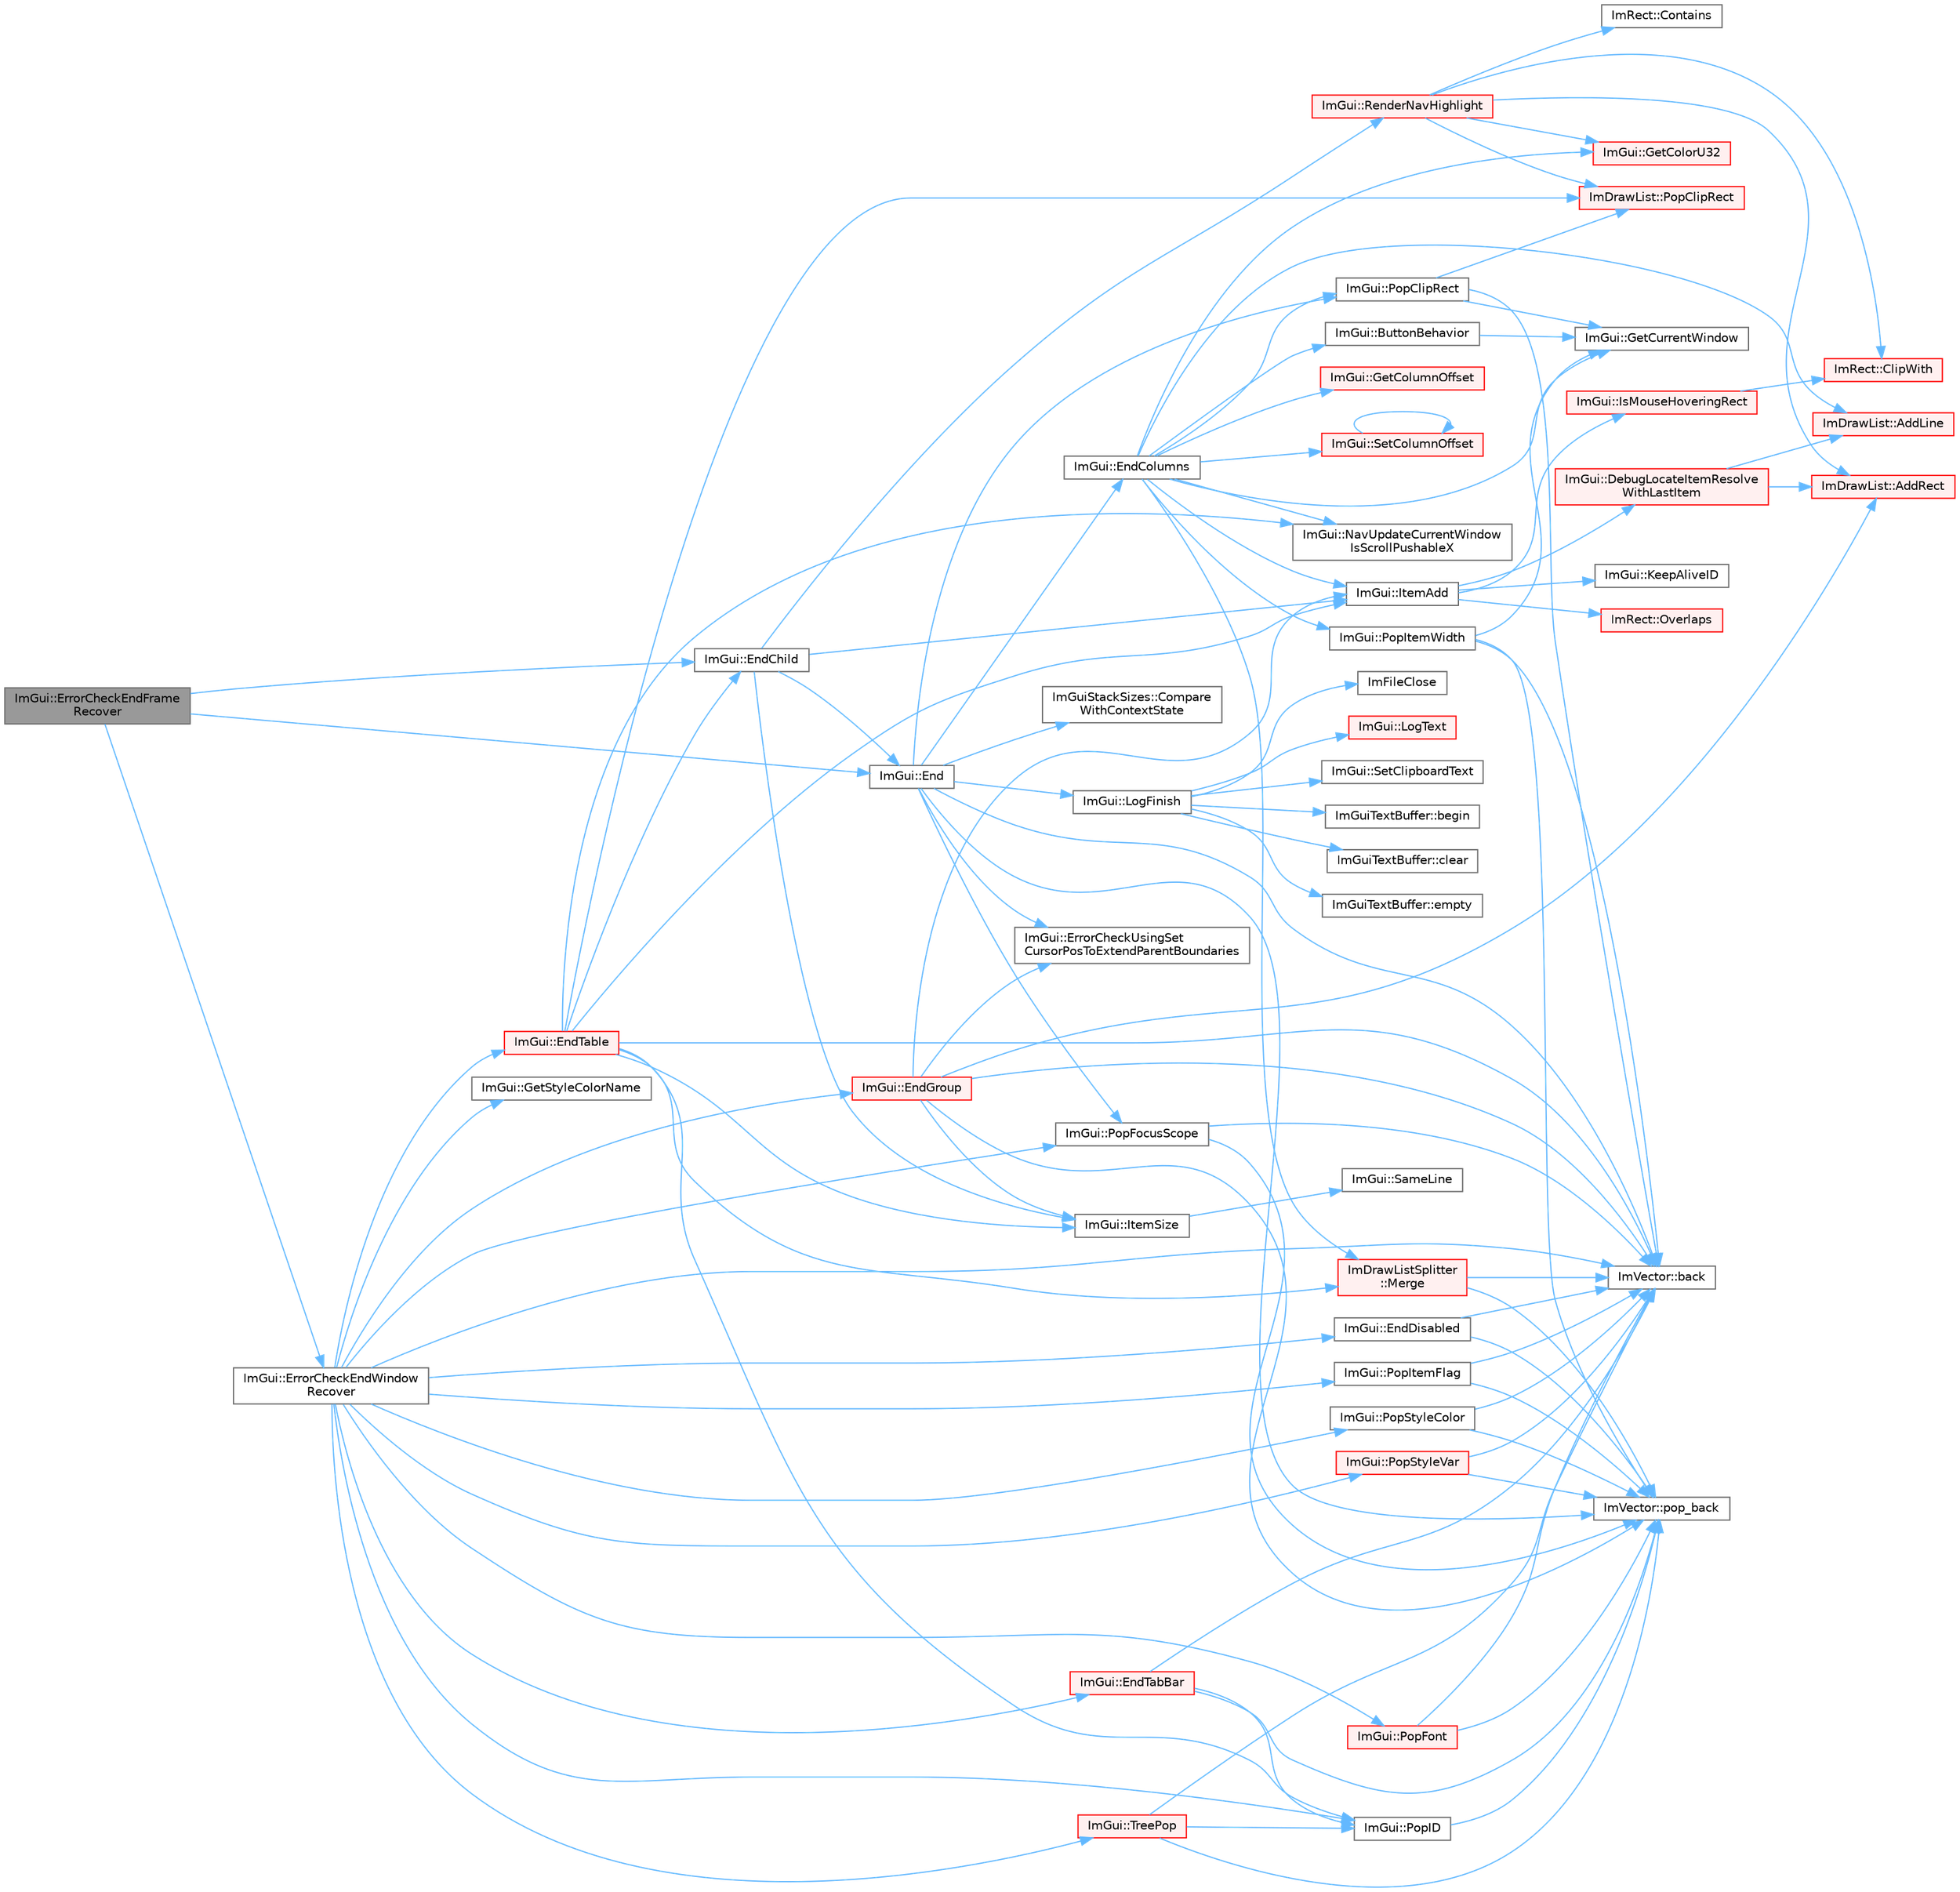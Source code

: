 digraph "ImGui::ErrorCheckEndFrameRecover"
{
 // LATEX_PDF_SIZE
  bgcolor="transparent";
  edge [fontname=Helvetica,fontsize=10,labelfontname=Helvetica,labelfontsize=10];
  node [fontname=Helvetica,fontsize=10,shape=box,height=0.2,width=0.4];
  rankdir="LR";
  Node1 [id="Node000001",label="ImGui::ErrorCheckEndFrame\lRecover",height=0.2,width=0.4,color="gray40", fillcolor="grey60", style="filled", fontcolor="black",tooltip=" "];
  Node1 -> Node2 [id="edge1_Node000001_Node000002",color="steelblue1",style="solid",tooltip=" "];
  Node2 [id="Node000002",label="ImGui::End",height=0.2,width=0.4,color="grey40", fillcolor="white", style="filled",URL="$namespace_im_gui.html#a5479d93794a004c67ceb6d13f37c8254",tooltip=" "];
  Node2 -> Node3 [id="edge2_Node000002_Node000003",color="steelblue1",style="solid",tooltip=" "];
  Node3 [id="Node000003",label="ImVector::back",height=0.2,width=0.4,color="grey40", fillcolor="white", style="filled",URL="$struct_im_vector.html#a2d80e87e81b1b01143c8d8be93e6fde1",tooltip=" "];
  Node2 -> Node4 [id="edge3_Node000002_Node000004",color="steelblue1",style="solid",tooltip=" "];
  Node4 [id="Node000004",label="ImGuiStackSizes::Compare\lWithContextState",height=0.2,width=0.4,color="grey40", fillcolor="white", style="filled",URL="$struct_im_gui_stack_sizes.html#a800d27777904276582b3a6d8c2cab961",tooltip=" "];
  Node2 -> Node5 [id="edge4_Node000002_Node000005",color="steelblue1",style="solid",tooltip=" "];
  Node5 [id="Node000005",label="ImGui::EndColumns",height=0.2,width=0.4,color="grey40", fillcolor="white", style="filled",URL="$namespace_im_gui.html#af93bed3bce5475fe4d525d744f16aa20",tooltip=" "];
  Node5 -> Node6 [id="edge5_Node000005_Node000006",color="steelblue1",style="solid",tooltip=" "];
  Node6 [id="Node000006",label="ImDrawList::AddLine",height=0.2,width=0.4,color="red", fillcolor="#FFF0F0", style="filled",URL="$struct_im_draw_list.html#aa21e5a1c6e00239581f97d344fc0db61",tooltip=" "];
  Node5 -> Node13 [id="edge6_Node000005_Node000013",color="steelblue1",style="solid",tooltip=" "];
  Node13 [id="Node000013",label="ImGui::ButtonBehavior",height=0.2,width=0.4,color="grey40", fillcolor="white", style="filled",URL="$namespace_im_gui.html#a65a4f18b1bc8ce0f351687922089f374",tooltip=" "];
  Node13 -> Node14 [id="edge7_Node000013_Node000014",color="steelblue1",style="solid",tooltip=" "];
  Node14 [id="Node000014",label="ImGui::GetCurrentWindow",height=0.2,width=0.4,color="grey40", fillcolor="white", style="filled",URL="$namespace_im_gui.html#ac452417b5004ca16a814a72cff153526",tooltip=" "];
  Node5 -> Node15 [id="edge8_Node000005_Node000015",color="steelblue1",style="solid",tooltip=" "];
  Node15 [id="Node000015",label="ImGui::GetColorU32",height=0.2,width=0.4,color="red", fillcolor="#FFF0F0", style="filled",URL="$namespace_im_gui.html#a0de2d9bd347d9866511eb8d014e62556",tooltip=" "];
  Node5 -> Node17 [id="edge9_Node000005_Node000017",color="steelblue1",style="solid",tooltip=" "];
  Node17 [id="Node000017",label="ImGui::GetColumnOffset",height=0.2,width=0.4,color="red", fillcolor="#FFF0F0", style="filled",URL="$namespace_im_gui.html#a79c22e9c5c208b6c9534a273be71a9e6",tooltip=" "];
  Node5 -> Node14 [id="edge10_Node000005_Node000014",color="steelblue1",style="solid",tooltip=" "];
  Node5 -> Node43 [id="edge11_Node000005_Node000043",color="steelblue1",style="solid",tooltip=" "];
  Node43 [id="Node000043",label="ImGui::ItemAdd",height=0.2,width=0.4,color="grey40", fillcolor="white", style="filled",URL="$namespace_im_gui.html#a5de8ecd4c80efdca1af7329a2a48121c",tooltip=" "];
  Node43 -> Node44 [id="edge12_Node000043_Node000044",color="steelblue1",style="solid",tooltip=" "];
  Node44 [id="Node000044",label="ImGui::DebugLocateItemResolve\lWithLastItem",height=0.2,width=0.4,color="red", fillcolor="#FFF0F0", style="filled",URL="$namespace_im_gui.html#ae8ab0d7dfc90af8e82db3ed9e7829219",tooltip=" "];
  Node44 -> Node6 [id="edge13_Node000044_Node000006",color="steelblue1",style="solid",tooltip=" "];
  Node44 -> Node45 [id="edge14_Node000044_Node000045",color="steelblue1",style="solid",tooltip=" "];
  Node45 [id="Node000045",label="ImDrawList::AddRect",height=0.2,width=0.4,color="red", fillcolor="#FFF0F0", style="filled",URL="$struct_im_draw_list.html#ad96f10a3e954fe0c5b7c96d4e205af7b",tooltip=" "];
  Node43 -> Node52 [id="edge15_Node000043_Node000052",color="steelblue1",style="solid",tooltip=" "];
  Node52 [id="Node000052",label="ImGui::IsMouseHoveringRect",height=0.2,width=0.4,color="red", fillcolor="#FFF0F0", style="filled",URL="$namespace_im_gui.html#ae0b8ea0e06c457316d6aed6c5b2a1c25",tooltip=" "];
  Node52 -> Node53 [id="edge16_Node000052_Node000053",color="steelblue1",style="solid",tooltip=" "];
  Node53 [id="Node000053",label="ImRect::ClipWith",height=0.2,width=0.4,color="red", fillcolor="#FFF0F0", style="filled",URL="$struct_im_rect.html#ac02d5cf6ce0358aea9ed9df43d368f3f",tooltip=" "];
  Node43 -> Node55 [id="edge17_Node000043_Node000055",color="steelblue1",style="solid",tooltip=" "];
  Node55 [id="Node000055",label="ImGui::KeepAliveID",height=0.2,width=0.4,color="grey40", fillcolor="white", style="filled",URL="$namespace_im_gui.html#a85a245c78a9f7c351636bdad6e60c488",tooltip=" "];
  Node43 -> Node56 [id="edge18_Node000043_Node000056",color="steelblue1",style="solid",tooltip=" "];
  Node56 [id="Node000056",label="ImRect::Overlaps",height=0.2,width=0.4,color="red", fillcolor="#FFF0F0", style="filled",URL="$struct_im_rect.html#a0af3bade3781e5e7c6afdf71ccfb0d43",tooltip=" "];
  Node5 -> Node57 [id="edge19_Node000005_Node000057",color="steelblue1",style="solid",tooltip=" "];
  Node57 [id="Node000057",label="ImDrawListSplitter\l::Merge",height=0.2,width=0.4,color="red", fillcolor="#FFF0F0", style="filled",URL="$struct_im_draw_list_splitter.html#af3fc4bad2abca9e481d476d1877ba5be",tooltip=" "];
  Node57 -> Node3 [id="edge20_Node000057_Node000003",color="steelblue1",style="solid",tooltip=" "];
  Node57 -> Node33 [id="edge21_Node000057_Node000033",color="steelblue1",style="solid",tooltip=" "];
  Node33 [id="Node000033",label="ImVector::pop_back",height=0.2,width=0.4,color="grey40", fillcolor="white", style="filled",URL="$struct_im_vector.html#a3db7ce62d3c429effdb893fbf7148c1c",tooltip=" "];
  Node5 -> Node60 [id="edge22_Node000005_Node000060",color="steelblue1",style="solid",tooltip=" "];
  Node60 [id="Node000060",label="ImGui::NavUpdateCurrentWindow\lIsScrollPushableX",height=0.2,width=0.4,color="grey40", fillcolor="white", style="filled",URL="$namespace_im_gui.html#a5c0c081852a520c006a0b084d0e8b0cb",tooltip=" "];
  Node5 -> Node61 [id="edge23_Node000005_Node000061",color="steelblue1",style="solid",tooltip=" "];
  Node61 [id="Node000061",label="ImGui::PopClipRect",height=0.2,width=0.4,color="grey40", fillcolor="white", style="filled",URL="$namespace_im_gui.html#aef1c8a6e5a3c70cb10d03d2a2a66dfd8",tooltip=" "];
  Node61 -> Node3 [id="edge24_Node000061_Node000003",color="steelblue1",style="solid",tooltip=" "];
  Node61 -> Node14 [id="edge25_Node000061_Node000014",color="steelblue1",style="solid",tooltip=" "];
  Node61 -> Node62 [id="edge26_Node000061_Node000062",color="steelblue1",style="solid",tooltip=" "];
  Node62 [id="Node000062",label="ImDrawList::PopClipRect",height=0.2,width=0.4,color="red", fillcolor="#FFF0F0", style="filled",URL="$struct_im_draw_list.html#a44f40c59ca755f559020f5a7fa81103a",tooltip=" "];
  Node5 -> Node63 [id="edge27_Node000005_Node000063",color="steelblue1",style="solid",tooltip=" "];
  Node63 [id="Node000063",label="ImGui::PopItemWidth",height=0.2,width=0.4,color="grey40", fillcolor="white", style="filled",URL="$namespace_im_gui.html#ad29a3fc0cb5dfc7f9fc7224512ce90bf",tooltip=" "];
  Node63 -> Node3 [id="edge28_Node000063_Node000003",color="steelblue1",style="solid",tooltip=" "];
  Node63 -> Node14 [id="edge29_Node000063_Node000014",color="steelblue1",style="solid",tooltip=" "];
  Node63 -> Node33 [id="edge30_Node000063_Node000033",color="steelblue1",style="solid",tooltip=" "];
  Node5 -> Node64 [id="edge31_Node000005_Node000064",color="steelblue1",style="solid",tooltip=" "];
  Node64 [id="Node000064",label="ImGui::SetColumnOffset",height=0.2,width=0.4,color="red", fillcolor="#FFF0F0", style="filled",URL="$namespace_im_gui.html#a8cc207211d6cf3f77b505e24aed4ebcc",tooltip=" "];
  Node64 -> Node64 [id="edge32_Node000064_Node000064",color="steelblue1",style="solid",tooltip=" "];
  Node2 -> Node66 [id="edge33_Node000002_Node000066",color="steelblue1",style="solid",tooltip=" "];
  Node66 [id="Node000066",label="ImGui::ErrorCheckUsingSet\lCursorPosToExtendParentBoundaries",height=0.2,width=0.4,color="grey40", fillcolor="white", style="filled",URL="$namespace_im_gui.html#ad5832500c14abd9e76e376b82701385b",tooltip=" "];
  Node2 -> Node67 [id="edge34_Node000002_Node000067",color="steelblue1",style="solid",tooltip=" "];
  Node67 [id="Node000067",label="ImGui::LogFinish",height=0.2,width=0.4,color="grey40", fillcolor="white", style="filled",URL="$namespace_im_gui.html#a2ebcd048d1ca025fb972e1c2e920e3f3",tooltip=" "];
  Node67 -> Node68 [id="edge35_Node000067_Node000068",color="steelblue1",style="solid",tooltip=" "];
  Node68 [id="Node000068",label="ImGuiTextBuffer::begin",height=0.2,width=0.4,color="grey40", fillcolor="white", style="filled",URL="$struct_im_gui_text_buffer.html#ad971435d81bc0b957cdb59f5d58eaacd",tooltip=" "];
  Node67 -> Node69 [id="edge36_Node000067_Node000069",color="steelblue1",style="solid",tooltip=" "];
  Node69 [id="Node000069",label="ImGuiTextBuffer::clear",height=0.2,width=0.4,color="grey40", fillcolor="white", style="filled",URL="$struct_im_gui_text_buffer.html#a9e4edc9f950bc9e35d5c3b3071dbc0df",tooltip=" "];
  Node67 -> Node70 [id="edge37_Node000067_Node000070",color="steelblue1",style="solid",tooltip=" "];
  Node70 [id="Node000070",label="ImGuiTextBuffer::empty",height=0.2,width=0.4,color="grey40", fillcolor="white", style="filled",URL="$struct_im_gui_text_buffer.html#affd606443a661cd0fcce0d381bc8cf98",tooltip=" "];
  Node67 -> Node71 [id="edge38_Node000067_Node000071",color="steelblue1",style="solid",tooltip=" "];
  Node71 [id="Node000071",label="ImFileClose",height=0.2,width=0.4,color="grey40", fillcolor="white", style="filled",URL="$imgui_8cpp.html#ac4a6194720e9d693bc9d34e97d9465aa",tooltip=" "];
  Node67 -> Node72 [id="edge39_Node000067_Node000072",color="steelblue1",style="solid",tooltip=" "];
  Node72 [id="Node000072",label="ImGui::LogText",height=0.2,width=0.4,color="red", fillcolor="#FFF0F0", style="filled",URL="$namespace_im_gui.html#aa548475d8f771ab6524d73d900a41198",tooltip=" "];
  Node67 -> Node74 [id="edge40_Node000067_Node000074",color="steelblue1",style="solid",tooltip=" "];
  Node74 [id="Node000074",label="ImGui::SetClipboardText",height=0.2,width=0.4,color="grey40", fillcolor="white", style="filled",URL="$namespace_im_gui.html#aa4824a1b351c063b4aff9b9f4fb5fd4d",tooltip=" "];
  Node2 -> Node33 [id="edge41_Node000002_Node000033",color="steelblue1",style="solid",tooltip=" "];
  Node2 -> Node61 [id="edge42_Node000002_Node000061",color="steelblue1",style="solid",tooltip=" "];
  Node2 -> Node75 [id="edge43_Node000002_Node000075",color="steelblue1",style="solid",tooltip=" "];
  Node75 [id="Node000075",label="ImGui::PopFocusScope",height=0.2,width=0.4,color="grey40", fillcolor="white", style="filled",URL="$namespace_im_gui.html#a660bc1ff7f6d971fc4b4236e87409b38",tooltip=" "];
  Node75 -> Node3 [id="edge44_Node000075_Node000003",color="steelblue1",style="solid",tooltip=" "];
  Node75 -> Node33 [id="edge45_Node000075_Node000033",color="steelblue1",style="solid",tooltip=" "];
  Node1 -> Node76 [id="edge46_Node000001_Node000076",color="steelblue1",style="solid",tooltip=" "];
  Node76 [id="Node000076",label="ImGui::EndChild",height=0.2,width=0.4,color="grey40", fillcolor="white", style="filled",URL="$namespace_im_gui.html#af8de559a88c1442d6df8c1b04c86e997",tooltip=" "];
  Node76 -> Node2 [id="edge47_Node000076_Node000002",color="steelblue1",style="solid",tooltip=" "];
  Node76 -> Node43 [id="edge48_Node000076_Node000043",color="steelblue1",style="solid",tooltip=" "];
  Node76 -> Node77 [id="edge49_Node000076_Node000077",color="steelblue1",style="solid",tooltip=" "];
  Node77 [id="Node000077",label="ImGui::ItemSize",height=0.2,width=0.4,color="grey40", fillcolor="white", style="filled",URL="$namespace_im_gui.html#aeeb1ec6ae6548173dbf813e7df538c48",tooltip=" "];
  Node77 -> Node78 [id="edge50_Node000077_Node000078",color="steelblue1",style="solid",tooltip=" "];
  Node78 [id="Node000078",label="ImGui::SameLine",height=0.2,width=0.4,color="grey40", fillcolor="white", style="filled",URL="$namespace_im_gui.html#a2991c91e94f3b77a0c3411f4f3aa348e",tooltip=" "];
  Node76 -> Node79 [id="edge51_Node000076_Node000079",color="steelblue1",style="solid",tooltip=" "];
  Node79 [id="Node000079",label="ImGui::RenderNavHighlight",height=0.2,width=0.4,color="red", fillcolor="#FFF0F0", style="filled",URL="$namespace_im_gui.html#add2e040b97eeb0857dc7d02876b07b72",tooltip=" "];
  Node79 -> Node45 [id="edge52_Node000079_Node000045",color="steelblue1",style="solid",tooltip=" "];
  Node79 -> Node53 [id="edge53_Node000079_Node000053",color="steelblue1",style="solid",tooltip=" "];
  Node79 -> Node80 [id="edge54_Node000079_Node000080",color="steelblue1",style="solid",tooltip=" "];
  Node80 [id="Node000080",label="ImRect::Contains",height=0.2,width=0.4,color="grey40", fillcolor="white", style="filled",URL="$struct_im_rect.html#ac583156fd0e9306181fff5d120b262ea",tooltip=" "];
  Node79 -> Node15 [id="edge55_Node000079_Node000015",color="steelblue1",style="solid",tooltip=" "];
  Node79 -> Node62 [id="edge56_Node000079_Node000062",color="steelblue1",style="solid",tooltip=" "];
  Node1 -> Node81 [id="edge57_Node000001_Node000081",color="steelblue1",style="solid",tooltip=" "];
  Node81 [id="Node000081",label="ImGui::ErrorCheckEndWindow\lRecover",height=0.2,width=0.4,color="grey40", fillcolor="white", style="filled",URL="$namespace_im_gui.html#a945392cbf05b9434df8ec3630b10e01a",tooltip=" "];
  Node81 -> Node3 [id="edge58_Node000081_Node000003",color="steelblue1",style="solid",tooltip=" "];
  Node81 -> Node82 [id="edge59_Node000081_Node000082",color="steelblue1",style="solid",tooltip=" "];
  Node82 [id="Node000082",label="ImGui::EndDisabled",height=0.2,width=0.4,color="grey40", fillcolor="white", style="filled",URL="$namespace_im_gui.html#a9e6088c6c690ddff1302b6e42b380733",tooltip=" "];
  Node82 -> Node3 [id="edge60_Node000082_Node000003",color="steelblue1",style="solid",tooltip=" "];
  Node82 -> Node33 [id="edge61_Node000082_Node000033",color="steelblue1",style="solid",tooltip=" "];
  Node81 -> Node83 [id="edge62_Node000081_Node000083",color="steelblue1",style="solid",tooltip=" "];
  Node83 [id="Node000083",label="ImGui::EndGroup",height=0.2,width=0.4,color="red", fillcolor="#FFF0F0", style="filled",URL="$namespace_im_gui.html#a05fc97fc64f28a55486087f503d9a622",tooltip=" "];
  Node83 -> Node45 [id="edge63_Node000083_Node000045",color="steelblue1",style="solid",tooltip=" "];
  Node83 -> Node3 [id="edge64_Node000083_Node000003",color="steelblue1",style="solid",tooltip=" "];
  Node83 -> Node66 [id="edge65_Node000083_Node000066",color="steelblue1",style="solid",tooltip=" "];
  Node83 -> Node43 [id="edge66_Node000083_Node000043",color="steelblue1",style="solid",tooltip=" "];
  Node83 -> Node77 [id="edge67_Node000083_Node000077",color="steelblue1",style="solid",tooltip=" "];
  Node83 -> Node33 [id="edge68_Node000083_Node000033",color="steelblue1",style="solid",tooltip=" "];
  Node81 -> Node85 [id="edge69_Node000081_Node000085",color="steelblue1",style="solid",tooltip=" "];
  Node85 [id="Node000085",label="ImGui::EndTabBar",height=0.2,width=0.4,color="red", fillcolor="#FFF0F0", style="filled",URL="$namespace_im_gui.html#a864b8ece257d4e30569f0349752ad928",tooltip=" "];
  Node85 -> Node3 [id="edge70_Node000085_Node000003",color="steelblue1",style="solid",tooltip=" "];
  Node85 -> Node33 [id="edge71_Node000085_Node000033",color="steelblue1",style="solid",tooltip=" "];
  Node85 -> Node32 [id="edge72_Node000085_Node000032",color="steelblue1",style="solid",tooltip=" "];
  Node32 [id="Node000032",label="ImGui::PopID",height=0.2,width=0.4,color="grey40", fillcolor="white", style="filled",URL="$namespace_im_gui.html#aba0b2d8f890a5d435ae43d0c4a2d4dd1",tooltip=" "];
  Node32 -> Node33 [id="edge73_Node000032_Node000033",color="steelblue1",style="solid",tooltip=" "];
  Node81 -> Node87 [id="edge74_Node000081_Node000087",color="steelblue1",style="solid",tooltip=" "];
  Node87 [id="Node000087",label="ImGui::EndTable",height=0.2,width=0.4,color="red", fillcolor="#FFF0F0", style="filled",URL="$namespace_im_gui.html#a9c70aaa6464c2e51e6f3342da133ada1",tooltip=" "];
  Node87 -> Node3 [id="edge75_Node000087_Node000003",color="steelblue1",style="solid",tooltip=" "];
  Node87 -> Node76 [id="edge76_Node000087_Node000076",color="steelblue1",style="solid",tooltip=" "];
  Node87 -> Node43 [id="edge77_Node000087_Node000043",color="steelblue1",style="solid",tooltip=" "];
  Node87 -> Node77 [id="edge78_Node000087_Node000077",color="steelblue1",style="solid",tooltip=" "];
  Node87 -> Node57 [id="edge79_Node000087_Node000057",color="steelblue1",style="solid",tooltip=" "];
  Node87 -> Node60 [id="edge80_Node000087_Node000060",color="steelblue1",style="solid",tooltip=" "];
  Node87 -> Node62 [id="edge81_Node000087_Node000062",color="steelblue1",style="solid",tooltip=" "];
  Node87 -> Node32 [id="edge82_Node000087_Node000032",color="steelblue1",style="solid",tooltip=" "];
  Node81 -> Node247 [id="edge83_Node000081_Node000247",color="steelblue1",style="solid",tooltip=" "];
  Node247 [id="Node000247",label="ImGui::GetStyleColorName",height=0.2,width=0.4,color="grey40", fillcolor="white", style="filled",URL="$namespace_im_gui.html#a265d7614c4c0b92ba6dd43946a3293e0",tooltip=" "];
  Node81 -> Node75 [id="edge84_Node000081_Node000075",color="steelblue1",style="solid",tooltip=" "];
  Node81 -> Node248 [id="edge85_Node000081_Node000248",color="steelblue1",style="solid",tooltip=" "];
  Node248 [id="Node000248",label="ImGui::PopFont",height=0.2,width=0.4,color="red", fillcolor="#FFF0F0", style="filled",URL="$namespace_im_gui.html#af66649bc37022bf3cf2496c73af9a499",tooltip=" "];
  Node248 -> Node3 [id="edge86_Node000248_Node000003",color="steelblue1",style="solid",tooltip=" "];
  Node248 -> Node33 [id="edge87_Node000248_Node000033",color="steelblue1",style="solid",tooltip=" "];
  Node81 -> Node32 [id="edge88_Node000081_Node000032",color="steelblue1",style="solid",tooltip=" "];
  Node81 -> Node208 [id="edge89_Node000081_Node000208",color="steelblue1",style="solid",tooltip=" "];
  Node208 [id="Node000208",label="ImGui::PopItemFlag",height=0.2,width=0.4,color="grey40", fillcolor="white", style="filled",URL="$namespace_im_gui.html#aa93281155e1dd23715dbd384e91edc6b",tooltip=" "];
  Node208 -> Node3 [id="edge90_Node000208_Node000003",color="steelblue1",style="solid",tooltip=" "];
  Node208 -> Node33 [id="edge91_Node000208_Node000033",color="steelblue1",style="solid",tooltip=" "];
  Node81 -> Node209 [id="edge92_Node000081_Node000209",color="steelblue1",style="solid",tooltip=" "];
  Node209 [id="Node000209",label="ImGui::PopStyleColor",height=0.2,width=0.4,color="grey40", fillcolor="white", style="filled",URL="$namespace_im_gui.html#a9795f730b4043a98b6254738d86efcdc",tooltip=" "];
  Node209 -> Node3 [id="edge93_Node000209_Node000003",color="steelblue1",style="solid",tooltip=" "];
  Node209 -> Node33 [id="edge94_Node000209_Node000033",color="steelblue1",style="solid",tooltip=" "];
  Node81 -> Node210 [id="edge95_Node000081_Node000210",color="steelblue1",style="solid",tooltip=" "];
  Node210 [id="Node000210",label="ImGui::PopStyleVar",height=0.2,width=0.4,color="red", fillcolor="#FFF0F0", style="filled",URL="$namespace_im_gui.html#a14116e57d81e326adef2a702e65781d4",tooltip=" "];
  Node210 -> Node3 [id="edge96_Node000210_Node000003",color="steelblue1",style="solid",tooltip=" "];
  Node210 -> Node33 [id="edge97_Node000210_Node000033",color="steelblue1",style="solid",tooltip=" "];
  Node81 -> Node253 [id="edge98_Node000081_Node000253",color="steelblue1",style="solid",tooltip=" "];
  Node253 [id="Node000253",label="ImGui::TreePop",height=0.2,width=0.4,color="red", fillcolor="#FFF0F0", style="filled",URL="$namespace_im_gui.html#a41ecf265e5f678c78fc9c30b3cf2077f",tooltip=" "];
  Node253 -> Node3 [id="edge99_Node000253_Node000003",color="steelblue1",style="solid",tooltip=" "];
  Node253 -> Node33 [id="edge100_Node000253_Node000033",color="steelblue1",style="solid",tooltip=" "];
  Node253 -> Node32 [id="edge101_Node000253_Node000032",color="steelblue1",style="solid",tooltip=" "];
}
